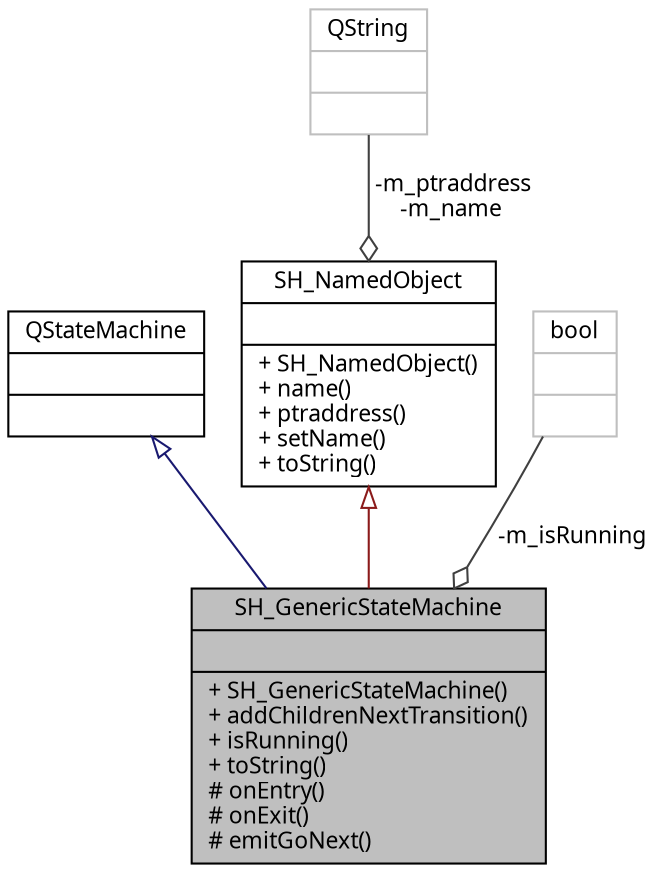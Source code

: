 digraph "SH_GenericStateMachine"
{
 // INTERACTIVE_SVG=YES
  bgcolor="transparent";
  edge [fontname="Verdana",fontsize="11",labelfontname="Verdana",labelfontsize="11"];
  node [fontname="Verdana",fontsize="11",shape=record];
  Node1 [label="{SH_GenericStateMachine\n||+ SH_GenericStateMachine()\l+ addChildrenNextTransition()\l+ isRunning()\l+ toString()\l# onEntry()\l# onExit()\l# emitGoNext()\l}",height=0.2,width=0.4,color="black", fillcolor="grey75", style="filled" fontcolor="black"];
  Node2 -> Node1 [dir="back",color="midnightblue",fontsize="11",style="solid",arrowtail="onormal"];
  Node2 [label="{QStateMachine\n||}",height=0.2,width=0.4,color="black",URL="$classQStateMachine.html"];
  Node3 -> Node1 [dir="back",color="firebrick4",fontsize="11",style="solid",arrowtail="onormal"];
  Node3 [label="{SH_NamedObject\n||+ SH_NamedObject()\l+ name()\l+ ptraddress()\l+ setName()\l+ toString()\l}",height=0.2,width=0.4,color="black",URL="$classSH__NamedObject.html"];
  Node4 -> Node3 [color="grey25",fontsize="11",style="solid",label=" -m_ptraddress\n-m_name" ,arrowhead="odiamond"];
  Node4 [label="{QString\n||}",height=0.2,width=0.4,color="grey75"];
  Node5 -> Node1 [color="grey25",fontsize="11",style="solid",label=" -m_isRunning" ,arrowhead="odiamond"];
  Node5 [label="{bool\n||}",height=0.2,width=0.4,color="grey75"];
}
